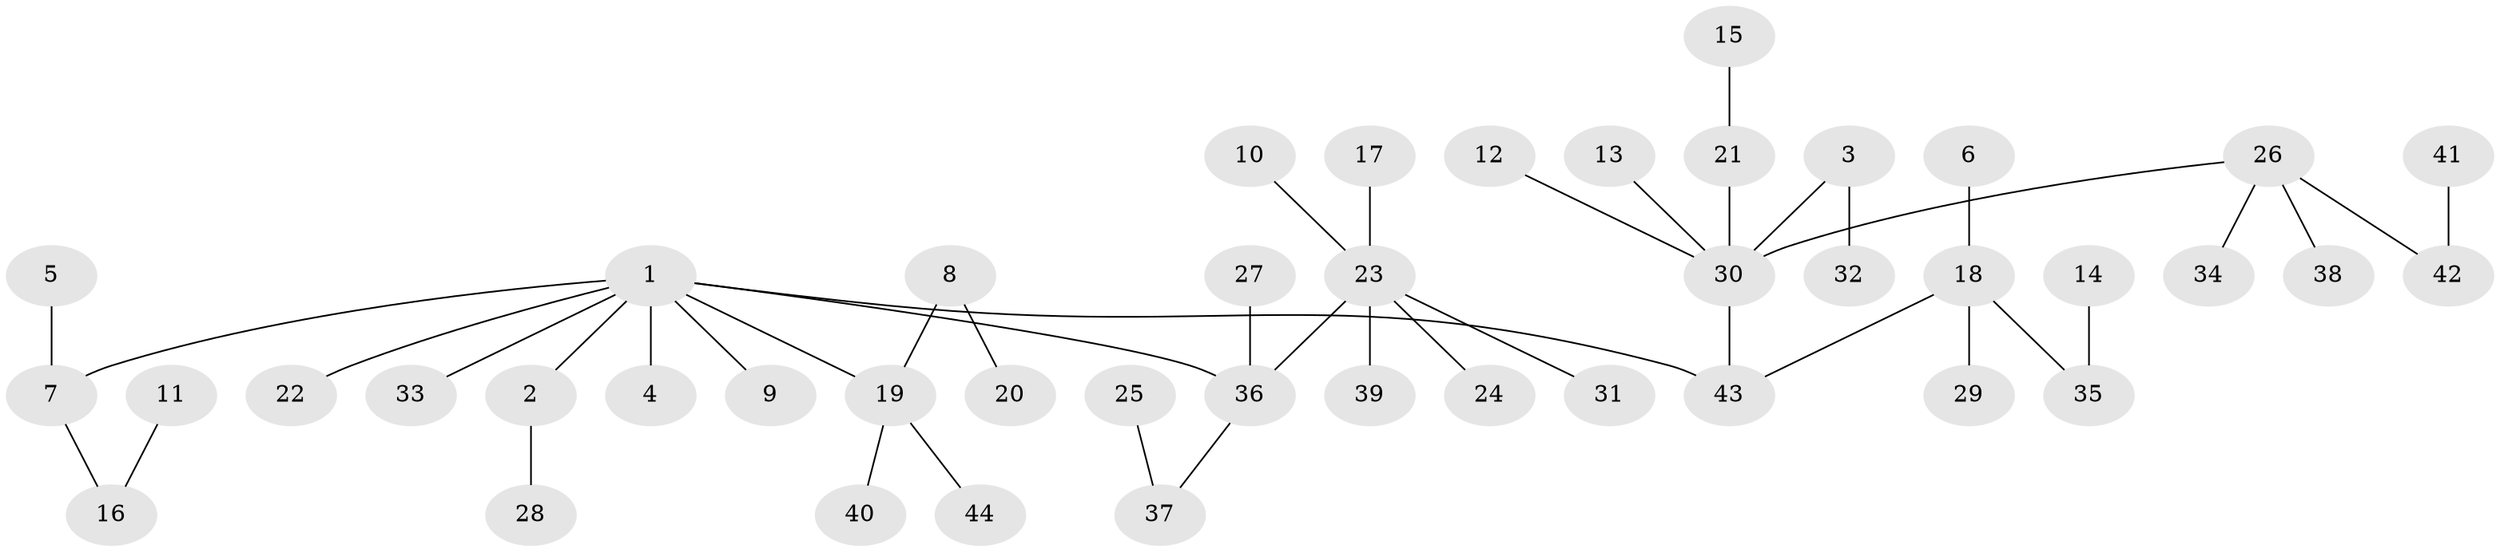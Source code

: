 // original degree distribution, {6: 0.022988505747126436, 4: 0.05747126436781609, 5: 0.05747126436781609, 2: 0.22988505747126436, 3: 0.11494252873563218, 1: 0.5172413793103449}
// Generated by graph-tools (version 1.1) at 2025/50/03/09/25 03:50:25]
// undirected, 44 vertices, 43 edges
graph export_dot {
graph [start="1"]
  node [color=gray90,style=filled];
  1;
  2;
  3;
  4;
  5;
  6;
  7;
  8;
  9;
  10;
  11;
  12;
  13;
  14;
  15;
  16;
  17;
  18;
  19;
  20;
  21;
  22;
  23;
  24;
  25;
  26;
  27;
  28;
  29;
  30;
  31;
  32;
  33;
  34;
  35;
  36;
  37;
  38;
  39;
  40;
  41;
  42;
  43;
  44;
  1 -- 2 [weight=1.0];
  1 -- 4 [weight=1.0];
  1 -- 7 [weight=1.0];
  1 -- 9 [weight=1.0];
  1 -- 19 [weight=1.0];
  1 -- 22 [weight=1.0];
  1 -- 33 [weight=1.0];
  1 -- 36 [weight=1.0];
  1 -- 43 [weight=1.0];
  2 -- 28 [weight=1.0];
  3 -- 30 [weight=1.0];
  3 -- 32 [weight=1.0];
  5 -- 7 [weight=1.0];
  6 -- 18 [weight=1.0];
  7 -- 16 [weight=1.0];
  8 -- 19 [weight=1.0];
  8 -- 20 [weight=1.0];
  10 -- 23 [weight=1.0];
  11 -- 16 [weight=1.0];
  12 -- 30 [weight=1.0];
  13 -- 30 [weight=1.0];
  14 -- 35 [weight=1.0];
  15 -- 21 [weight=1.0];
  17 -- 23 [weight=1.0];
  18 -- 29 [weight=1.0];
  18 -- 35 [weight=1.0];
  18 -- 43 [weight=1.0];
  19 -- 40 [weight=1.0];
  19 -- 44 [weight=1.0];
  21 -- 30 [weight=1.0];
  23 -- 24 [weight=1.0];
  23 -- 31 [weight=1.0];
  23 -- 36 [weight=1.0];
  23 -- 39 [weight=1.0];
  25 -- 37 [weight=1.0];
  26 -- 30 [weight=1.0];
  26 -- 34 [weight=1.0];
  26 -- 38 [weight=1.0];
  26 -- 42 [weight=1.0];
  27 -- 36 [weight=1.0];
  30 -- 43 [weight=1.0];
  36 -- 37 [weight=1.0];
  41 -- 42 [weight=1.0];
}

